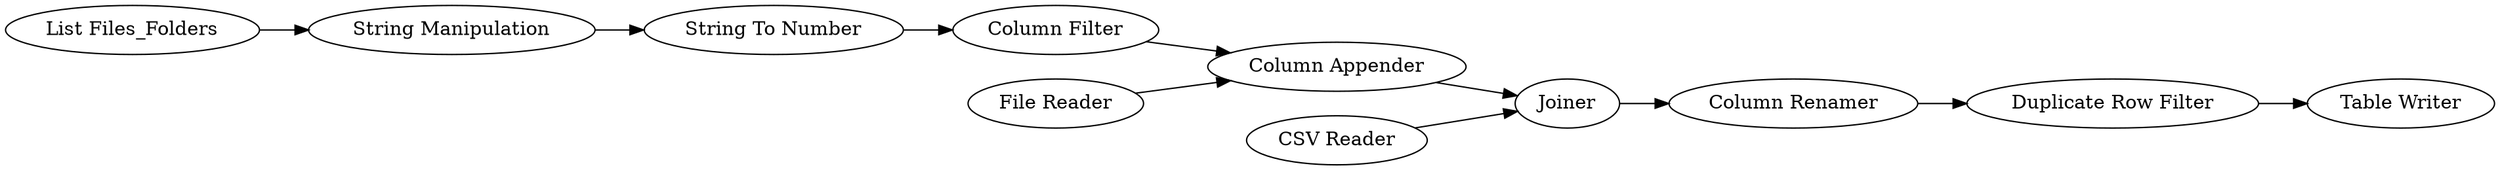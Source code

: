 digraph {
	13 -> 10
	4 -> 5
	3 -> 4
	9 -> 13
	5 -> 6
	1 -> 9
	2 -> 3
	6 -> 9
	7 -> 6
	10 -> 12
	5 [label="Column Filter"]
	13 [label="Column Renamer"]
	1 [label="CSV Reader"]
	7 [label="File Reader"]
	9 [label=Joiner]
	4 [label="String To Number"]
	6 [label="Column Appender"]
	12 [label="Table Writer"]
	3 [label="String Manipulation"]
	2 [label="List Files_Folders"]
	10 [label="Duplicate Row Filter"]
	rankdir=LR
}
